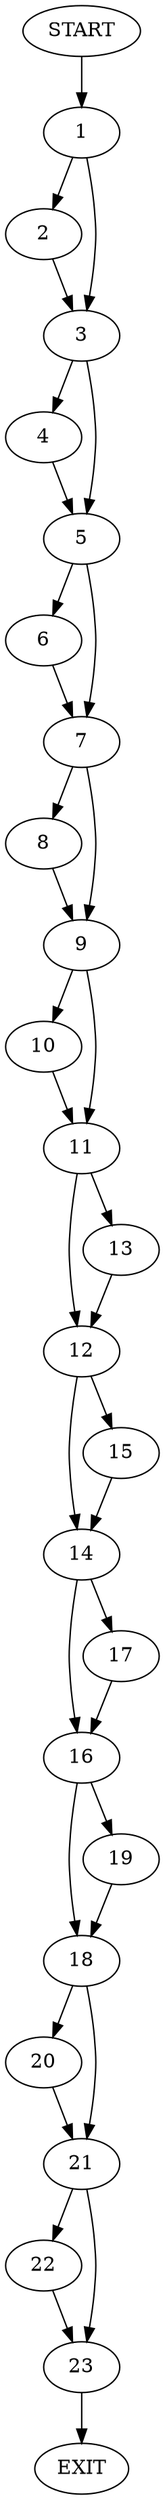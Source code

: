 digraph {
0 [label="START"]
24 [label="EXIT"]
0 -> 1
1 -> 2
1 -> 3
2 -> 3
3 -> 4
3 -> 5
5 -> 6
5 -> 7
4 -> 5
6 -> 7
7 -> 8
7 -> 9
8 -> 9
9 -> 10
9 -> 11
11 -> 12
11 -> 13
10 -> 11
13 -> 12
12 -> 14
12 -> 15
14 -> 16
14 -> 17
15 -> 14
17 -> 16
16 -> 18
16 -> 19
18 -> 20
18 -> 21
19 -> 18
21 -> 22
21 -> 23
20 -> 21
22 -> 23
23 -> 24
}
